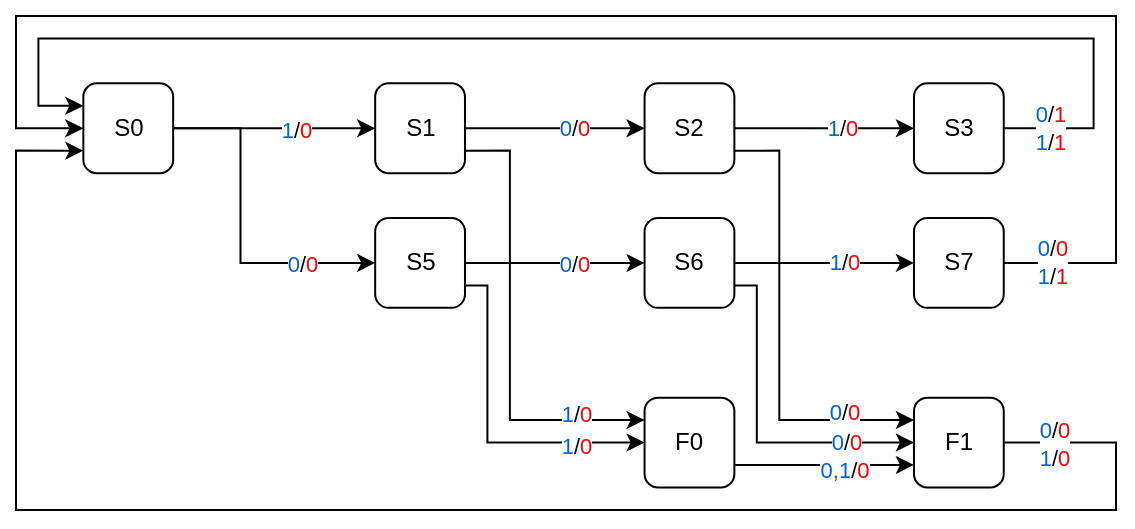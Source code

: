 <mxfile version="13.7.9" type="device"><diagram id="4ER7tlBmzk8k1xiq1UGj" name="Page-1"><mxGraphModel dx="652" dy="430" grid="1" gridSize="10" guides="1" tooltips="1" connect="1" arrows="1" fold="1" page="1" pageScale="1" pageWidth="827" pageHeight="1169" math="0" shadow="0"><root><mxCell id="0"/><mxCell id="1" parent="0"/><mxCell id="q0h84v1QgmBlCu7vl4TA-1" value="" style="group;aspect=fixed;" parent="1" vertex="1" connectable="0"><mxGeometry x="70" y="240" width="550" height="246.94" as="geometry"/></mxCell><mxCell id="y-_SoKnXmlMvY1hyzC8p-2" value="S0" style="rounded=1;whiteSpace=wrap;html=1;" parent="q0h84v1QgmBlCu7vl4TA-1" vertex="1"><mxGeometry x="33.673" y="33.674" width="44.898" height="44.898" as="geometry"/></mxCell><mxCell id="y-_SoKnXmlMvY1hyzC8p-4" value="S1" style="rounded=1;whiteSpace=wrap;html=1;" parent="q0h84v1QgmBlCu7vl4TA-1" vertex="1"><mxGeometry x="179.592" y="33.674" width="44.898" height="44.898" as="geometry"/></mxCell><mxCell id="y-_SoKnXmlMvY1hyzC8p-5" value="" style="edgeStyle=orthogonalEdgeStyle;rounded=0;orthogonalLoop=1;jettySize=auto;html=1;" parent="q0h84v1QgmBlCu7vl4TA-1" source="y-_SoKnXmlMvY1hyzC8p-2" target="y-_SoKnXmlMvY1hyzC8p-4" edge="1"><mxGeometry relative="1" as="geometry"/></mxCell><mxCell id="y-_SoKnXmlMvY1hyzC8p-30" value="&lt;font color=&quot;#0066cc&quot;&gt;1&lt;/font&gt;/&lt;font color=&quot;#ff0000&quot;&gt;0&lt;/font&gt;" style="edgeLabel;html=1;align=center;verticalAlign=middle;resizable=0;points=[];" parent="y-_SoKnXmlMvY1hyzC8p-5" vertex="1" connectable="0"><mxGeometry x="0.218" y="-1" relative="1" as="geometry"><mxPoint as="offset"/></mxGeometry></mxCell><mxCell id="y-_SoKnXmlMvY1hyzC8p-9" value="S5" style="rounded=1;whiteSpace=wrap;html=1;" parent="q0h84v1QgmBlCu7vl4TA-1" vertex="1"><mxGeometry x="179.592" y="101.021" width="44.898" height="44.898" as="geometry"/></mxCell><mxCell id="y-_SoKnXmlMvY1hyzC8p-10" value="" style="edgeStyle=orthogonalEdgeStyle;rounded=0;orthogonalLoop=1;jettySize=auto;html=1;" parent="q0h84v1QgmBlCu7vl4TA-1" source="y-_SoKnXmlMvY1hyzC8p-2" target="y-_SoKnXmlMvY1hyzC8p-9" edge="1"><mxGeometry relative="1" as="geometry"><Array as="points"><mxPoint x="112.245" y="56.123"/><mxPoint x="112.245" y="123.47"/></Array></mxGeometry></mxCell><mxCell id="y-_SoKnXmlMvY1hyzC8p-31" value="&lt;font color=&quot;#0066cc&quot;&gt;0&lt;/font&gt;/&lt;font color=&quot;#ff0000&quot;&gt;0&lt;/font&gt;" style="edgeLabel;html=1;align=center;verticalAlign=middle;resizable=0;points=[];" parent="y-_SoKnXmlMvY1hyzC8p-10" vertex="1" connectable="0"><mxGeometry x="0.563" relative="1" as="geometry"><mxPoint as="offset"/></mxGeometry></mxCell><mxCell id="y-_SoKnXmlMvY1hyzC8p-11" value="S2" style="rounded=1;whiteSpace=wrap;html=1;" parent="q0h84v1QgmBlCu7vl4TA-1" vertex="1"><mxGeometry x="314.286" y="33.674" width="44.898" height="44.898" as="geometry"/></mxCell><mxCell id="y-_SoKnXmlMvY1hyzC8p-12" value="" style="edgeStyle=orthogonalEdgeStyle;rounded=0;orthogonalLoop=1;jettySize=auto;html=1;" parent="q0h84v1QgmBlCu7vl4TA-1" source="y-_SoKnXmlMvY1hyzC8p-4" target="y-_SoKnXmlMvY1hyzC8p-11" edge="1"><mxGeometry relative="1" as="geometry"/></mxCell><mxCell id="y-_SoKnXmlMvY1hyzC8p-32" value="&lt;font color=&quot;#0066cc&quot;&gt;0&lt;/font&gt;/&lt;font color=&quot;#ff0000&quot;&gt;0&lt;/font&gt;" style="edgeLabel;html=1;align=center;verticalAlign=middle;resizable=0;points=[];" parent="y-_SoKnXmlMvY1hyzC8p-12" vertex="1" connectable="0"><mxGeometry x="0.11" relative="1" as="geometry"><mxPoint x="4" as="offset"/></mxGeometry></mxCell><mxCell id="y-_SoKnXmlMvY1hyzC8p-13" value="S6" style="rounded=1;whiteSpace=wrap;html=1;" parent="q0h84v1QgmBlCu7vl4TA-1" vertex="1"><mxGeometry x="314.286" y="101.021" width="44.898" height="44.898" as="geometry"/></mxCell><mxCell id="y-_SoKnXmlMvY1hyzC8p-14" value="" style="edgeStyle=orthogonalEdgeStyle;rounded=0;orthogonalLoop=1;jettySize=auto;html=1;" parent="q0h84v1QgmBlCu7vl4TA-1" source="y-_SoKnXmlMvY1hyzC8p-9" target="y-_SoKnXmlMvY1hyzC8p-13" edge="1"><mxGeometry relative="1" as="geometry"/></mxCell><mxCell id="y-_SoKnXmlMvY1hyzC8p-35" value="&lt;font color=&quot;#0066cc&quot;&gt;0&lt;/font&gt;/&lt;font color=&quot;#ff0000&quot;&gt;0&lt;/font&gt;" style="edgeLabel;html=1;align=center;verticalAlign=middle;resizable=0;points=[];" parent="y-_SoKnXmlMvY1hyzC8p-14" vertex="1" connectable="0"><mxGeometry x="0.16" relative="1" as="geometry"><mxPoint x="2" as="offset"/></mxGeometry></mxCell><mxCell id="y-_SoKnXmlMvY1hyzC8p-27" style="edgeStyle=orthogonalEdgeStyle;rounded=0;orthogonalLoop=1;jettySize=auto;html=1;entryX=0;entryY=0.25;entryDx=0;entryDy=0;" parent="q0h84v1QgmBlCu7vl4TA-1" source="y-_SoKnXmlMvY1hyzC8p-15" target="y-_SoKnXmlMvY1hyzC8p-2" edge="1"><mxGeometry relative="1" as="geometry"><Array as="points"><mxPoint x="538.776" y="56.123"/><mxPoint x="538.776" y="11.225"/><mxPoint x="11.224" y="11.225"/><mxPoint x="11.224" y="44.898"/></Array></mxGeometry></mxCell><mxCell id="y-_SoKnXmlMvY1hyzC8p-34" value="&lt;font color=&quot;#0066cc&quot;&gt;0&lt;/font&gt;/&lt;font color=&quot;#ff0000&quot;&gt;1&lt;/font&gt;&lt;br&gt;&lt;font color=&quot;#0066cc&quot;&gt;1&lt;/font&gt;/&lt;font color=&quot;#ff0000&quot;&gt;1&lt;/font&gt;" style="edgeLabel;html=1;align=center;verticalAlign=middle;resizable=0;points=[];" parent="y-_SoKnXmlMvY1hyzC8p-27" vertex="1" connectable="0"><mxGeometry x="-0.931" relative="1" as="geometry"><mxPoint as="offset"/></mxGeometry></mxCell><mxCell id="y-_SoKnXmlMvY1hyzC8p-15" value="S3" style="rounded=1;whiteSpace=wrap;html=1;" parent="q0h84v1QgmBlCu7vl4TA-1" vertex="1"><mxGeometry x="448.98" y="33.674" width="44.898" height="44.898" as="geometry"/></mxCell><mxCell id="y-_SoKnXmlMvY1hyzC8p-16" value="" style="edgeStyle=orthogonalEdgeStyle;rounded=0;orthogonalLoop=1;jettySize=auto;html=1;" parent="q0h84v1QgmBlCu7vl4TA-1" source="y-_SoKnXmlMvY1hyzC8p-11" target="y-_SoKnXmlMvY1hyzC8p-15" edge="1"><mxGeometry relative="1" as="geometry"/></mxCell><mxCell id="y-_SoKnXmlMvY1hyzC8p-33" value="&lt;font color=&quot;#0066cc&quot;&gt;1&lt;/font&gt;/&lt;font color=&quot;#ff0000&quot;&gt;0&lt;/font&gt;" style="edgeLabel;html=1;align=center;verticalAlign=middle;resizable=0;points=[];" parent="y-_SoKnXmlMvY1hyzC8p-16" vertex="1" connectable="0"><mxGeometry x="0.1" relative="1" as="geometry"><mxPoint x="4" as="offset"/></mxGeometry></mxCell><mxCell id="y-_SoKnXmlMvY1hyzC8p-28" style="edgeStyle=orthogonalEdgeStyle;rounded=0;orthogonalLoop=1;jettySize=auto;html=1;entryX=0;entryY=0.5;entryDx=0;entryDy=0;" parent="q0h84v1QgmBlCu7vl4TA-1" source="y-_SoKnXmlMvY1hyzC8p-17" target="y-_SoKnXmlMvY1hyzC8p-2" edge="1"><mxGeometry relative="1" as="geometry"><Array as="points"><mxPoint x="550.0" y="123.47"/><mxPoint x="550.0"/><mxPoint/><mxPoint y="56.123"/></Array></mxGeometry></mxCell><mxCell id="y-_SoKnXmlMvY1hyzC8p-37" value="&lt;font color=&quot;#0066cc&quot;&gt;0&lt;/font&gt;/&lt;font color=&quot;#ff0000&quot;&gt;0&lt;/font&gt;&lt;br&gt;&lt;font color=&quot;#0066cc&quot;&gt;1&lt;/font&gt;/&lt;font color=&quot;#ff0000&quot;&gt;1&lt;/font&gt;" style="edgeLabel;html=1;align=center;verticalAlign=middle;resizable=0;points=[];" parent="y-_SoKnXmlMvY1hyzC8p-28" vertex="1" connectable="0"><mxGeometry x="-0.933" y="1" relative="1" as="geometry"><mxPoint x="-4" as="offset"/></mxGeometry></mxCell><mxCell id="y-_SoKnXmlMvY1hyzC8p-17" value="S7" style="rounded=1;whiteSpace=wrap;html=1;" parent="q0h84v1QgmBlCu7vl4TA-1" vertex="1"><mxGeometry x="448.98" y="101.021" width="44.898" height="44.898" as="geometry"/></mxCell><mxCell id="y-_SoKnXmlMvY1hyzC8p-18" value="" style="edgeStyle=orthogonalEdgeStyle;rounded=0;orthogonalLoop=1;jettySize=auto;html=1;" parent="q0h84v1QgmBlCu7vl4TA-1" source="y-_SoKnXmlMvY1hyzC8p-13" target="y-_SoKnXmlMvY1hyzC8p-17" edge="1"><mxGeometry relative="1" as="geometry"/></mxCell><mxCell id="y-_SoKnXmlMvY1hyzC8p-36" value="&lt;font color=&quot;#0066cc&quot;&gt;1&lt;/font&gt;/&lt;font color=&quot;#ff0000&quot;&gt;0&lt;/font&gt;" style="edgeLabel;html=1;align=center;verticalAlign=middle;resizable=0;points=[];" parent="y-_SoKnXmlMvY1hyzC8p-18" vertex="1" connectable="0"><mxGeometry x="0.17" y="1" relative="1" as="geometry"><mxPoint x="2" as="offset"/></mxGeometry></mxCell><mxCell id="y-_SoKnXmlMvY1hyzC8p-21" value="F0" style="rounded=1;whiteSpace=wrap;html=1;" parent="q0h84v1QgmBlCu7vl4TA-1" vertex="1"><mxGeometry x="314.286" y="190.817" width="44.898" height="44.898" as="geometry"/></mxCell><mxCell id="y-_SoKnXmlMvY1hyzC8p-19" style="edgeStyle=orthogonalEdgeStyle;rounded=0;orthogonalLoop=1;jettySize=auto;html=1;exitX=1;exitY=0.75;exitDx=0;exitDy=0;entryX=0;entryY=0.25;entryDx=0;entryDy=0;" parent="q0h84v1QgmBlCu7vl4TA-1" source="y-_SoKnXmlMvY1hyzC8p-4" target="y-_SoKnXmlMvY1hyzC8p-21" edge="1"><mxGeometry relative="1" as="geometry"><mxPoint x="258.163" y="213.266" as="targetPoint"/><Array as="points"><mxPoint x="246.939" y="67.347"/><mxPoint x="246.939" y="202.042"/></Array></mxGeometry></mxCell><mxCell id="y-_SoKnXmlMvY1hyzC8p-38" value="&lt;font color=&quot;#0066cc&quot;&gt;1&lt;/font&gt;/&lt;font color=&quot;#ff0000&quot;&gt;0&lt;/font&gt;" style="edgeLabel;html=1;align=center;verticalAlign=middle;resizable=0;points=[];" parent="y-_SoKnXmlMvY1hyzC8p-19" vertex="1" connectable="0"><mxGeometry x="0.704" relative="1" as="geometry"><mxPoint x="-2" y="-3" as="offset"/></mxGeometry></mxCell><mxCell id="y-_SoKnXmlMvY1hyzC8p-20" style="edgeStyle=orthogonalEdgeStyle;rounded=0;orthogonalLoop=1;jettySize=auto;html=1;exitX=1;exitY=0.75;exitDx=0;exitDy=0;entryX=0;entryY=0.5;entryDx=0;entryDy=0;" parent="q0h84v1QgmBlCu7vl4TA-1" source="y-_SoKnXmlMvY1hyzC8p-9" target="y-_SoKnXmlMvY1hyzC8p-21" edge="1"><mxGeometry relative="1" as="geometry"><mxPoint x="246.939" y="235.715" as="targetPoint"/><Array as="points"><mxPoint x="235.714" y="134.695"/><mxPoint x="235.714" y="213.266"/></Array></mxGeometry></mxCell><mxCell id="y-_SoKnXmlMvY1hyzC8p-39" value="&lt;font color=&quot;#0066cc&quot;&gt;1&lt;/font&gt;/&lt;font color=&quot;#ff0000&quot;&gt;0&lt;/font&gt;" style="edgeLabel;html=1;align=center;verticalAlign=middle;resizable=0;points=[];" parent="y-_SoKnXmlMvY1hyzC8p-20" vertex="1" connectable="0"><mxGeometry x="0.616" y="-1" relative="1" as="geometry"><mxPoint x="-2" as="offset"/></mxGeometry></mxCell><mxCell id="y-_SoKnXmlMvY1hyzC8p-29" style="edgeStyle=orthogonalEdgeStyle;rounded=0;orthogonalLoop=1;jettySize=auto;html=1;entryX=0;entryY=0.75;entryDx=0;entryDy=0;" parent="q0h84v1QgmBlCu7vl4TA-1" source="y-_SoKnXmlMvY1hyzC8p-22" target="y-_SoKnXmlMvY1hyzC8p-2" edge="1"><mxGeometry relative="1" as="geometry"><Array as="points"><mxPoint x="550.0" y="213.266"/><mxPoint x="550.0" y="246.94"/><mxPoint y="246.94"/><mxPoint y="67.347"/></Array></mxGeometry></mxCell><mxCell id="y-_SoKnXmlMvY1hyzC8p-43" value="&lt;font color=&quot;#0066cc&quot;&gt;0&lt;/font&gt;/&lt;font color=&quot;#ff0000&quot;&gt;0&lt;/font&gt;&lt;br&gt;&lt;font color=&quot;#0066cc&quot;&gt;1&lt;/font&gt;/&lt;font color=&quot;#ff0000&quot;&gt;0&lt;/font&gt;" style="edgeLabel;html=1;align=center;verticalAlign=middle;resizable=0;points=[];" parent="y-_SoKnXmlMvY1hyzC8p-29" vertex="1" connectable="0"><mxGeometry x="-0.933" relative="1" as="geometry"><mxPoint x="-4" as="offset"/></mxGeometry></mxCell><mxCell id="y-_SoKnXmlMvY1hyzC8p-22" value="F1" style="rounded=1;whiteSpace=wrap;html=1;" parent="q0h84v1QgmBlCu7vl4TA-1" vertex="1"><mxGeometry x="448.98" y="190.817" width="44.898" height="44.898" as="geometry"/></mxCell><mxCell id="y-_SoKnXmlMvY1hyzC8p-24" style="edgeStyle=orthogonalEdgeStyle;rounded=0;orthogonalLoop=1;jettySize=auto;html=1;exitX=1;exitY=0.75;exitDx=0;exitDy=0;entryX=0;entryY=0.25;entryDx=0;entryDy=0;" parent="q0h84v1QgmBlCu7vl4TA-1" source="y-_SoKnXmlMvY1hyzC8p-11" target="y-_SoKnXmlMvY1hyzC8p-22" edge="1"><mxGeometry relative="1" as="geometry"><Array as="points"><mxPoint x="381.633" y="67.347"/><mxPoint x="381.633" y="202.042"/></Array></mxGeometry></mxCell><mxCell id="y-_SoKnXmlMvY1hyzC8p-40" value="&lt;font color=&quot;#0066cc&quot;&gt;0&lt;/font&gt;/&lt;font color=&quot;#ff0000&quot;&gt;0&lt;/font&gt;" style="edgeLabel;html=1;align=center;verticalAlign=middle;resizable=0;points=[];" parent="y-_SoKnXmlMvY1hyzC8p-24" vertex="1" connectable="0"><mxGeometry x="0.716" y="1" relative="1" as="geometry"><mxPoint x="-3" y="-3" as="offset"/></mxGeometry></mxCell><mxCell id="y-_SoKnXmlMvY1hyzC8p-25" style="edgeStyle=orthogonalEdgeStyle;rounded=0;orthogonalLoop=1;jettySize=auto;html=1;exitX=1;exitY=0.75;exitDx=0;exitDy=0;entryX=0;entryY=0.5;entryDx=0;entryDy=0;" parent="q0h84v1QgmBlCu7vl4TA-1" source="y-_SoKnXmlMvY1hyzC8p-13" target="y-_SoKnXmlMvY1hyzC8p-22" edge="1"><mxGeometry relative="1" as="geometry"><Array as="points"><mxPoint x="370.408" y="134.695"/><mxPoint x="370.408" y="213.266"/></Array></mxGeometry></mxCell><mxCell id="y-_SoKnXmlMvY1hyzC8p-41" value="&lt;font color=&quot;#0066cc&quot;&gt;0&lt;/font&gt;/&lt;font color=&quot;#ff0000&quot;&gt;0&lt;/font&gt;" style="edgeLabel;html=1;align=center;verticalAlign=middle;resizable=0;points=[];" parent="y-_SoKnXmlMvY1hyzC8p-25" vertex="1" connectable="0"><mxGeometry x="0.627" relative="1" as="geometry"><mxPoint x="-3" y="-1" as="offset"/></mxGeometry></mxCell><mxCell id="y-_SoKnXmlMvY1hyzC8p-26" style="edgeStyle=orthogonalEdgeStyle;rounded=0;orthogonalLoop=1;jettySize=auto;html=1;exitX=1;exitY=0.75;exitDx=0;exitDy=0;entryX=0;entryY=0.75;entryDx=0;entryDy=0;" parent="q0h84v1QgmBlCu7vl4TA-1" source="y-_SoKnXmlMvY1hyzC8p-21" target="y-_SoKnXmlMvY1hyzC8p-22" edge="1"><mxGeometry relative="1" as="geometry"/></mxCell><mxCell id="y-_SoKnXmlMvY1hyzC8p-42" value="&lt;font color=&quot;#0066cc&quot;&gt;0,1&lt;/font&gt;/&lt;font color=&quot;#ff0000&quot;&gt;0&lt;/font&gt;" style="edgeLabel;html=1;align=center;verticalAlign=middle;resizable=0;points=[];" parent="y-_SoKnXmlMvY1hyzC8p-26" vertex="1" connectable="0"><mxGeometry x="0.31" relative="1" as="geometry"><mxPoint x="-4" y="2" as="offset"/></mxGeometry></mxCell></root></mxGraphModel></diagram></mxfile>